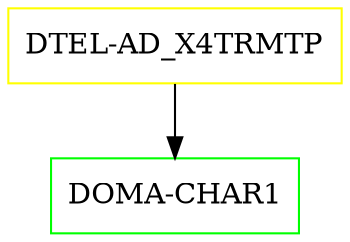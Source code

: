 digraph G {
  "DTEL-AD_X4TRMTP" [shape=box,color=yellow];
  "DOMA-CHAR1" [shape=box,color=green,URL="./DOMA_CHAR1.html"];
  "DTEL-AD_X4TRMTP" -> "DOMA-CHAR1";
}
